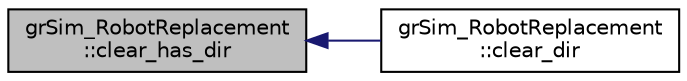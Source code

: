 digraph "grSim_RobotReplacement::clear_has_dir"
{
 // INTERACTIVE_SVG=YES
  edge [fontname="Helvetica",fontsize="10",labelfontname="Helvetica",labelfontsize="10"];
  node [fontname="Helvetica",fontsize="10",shape=record];
  rankdir="LR";
  Node1 [label="grSim_RobotReplacement\l::clear_has_dir",height=0.2,width=0.4,color="black", fillcolor="grey75", style="filled", fontcolor="black"];
  Node1 -> Node2 [dir="back",color="midnightblue",fontsize="10",style="solid",fontname="Helvetica"];
  Node2 [label="grSim_RobotReplacement\l::clear_dir",height=0.2,width=0.4,color="black", fillcolor="white", style="filled",URL="$d5/da8/classgr_sim___robot_replacement.html#aa546a3c083a9b325b32163cef70c690a"];
}
